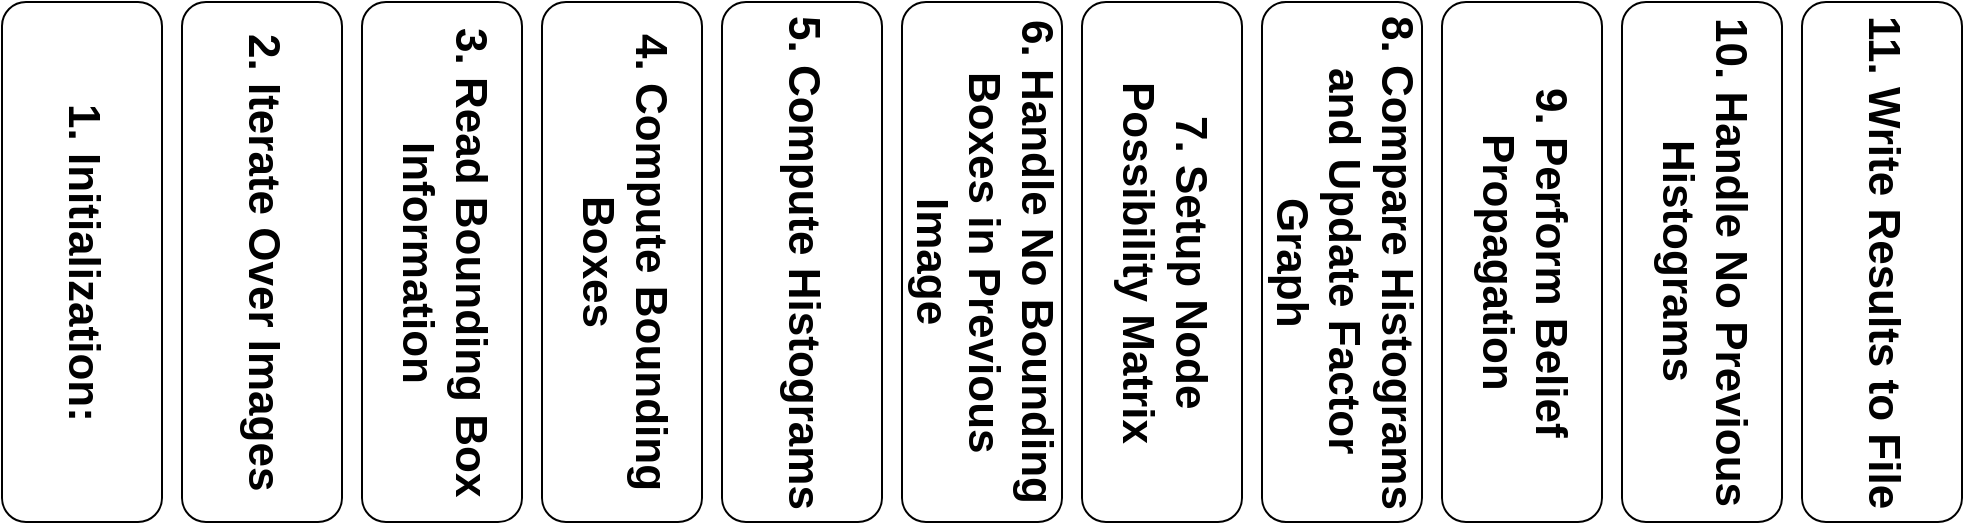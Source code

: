 <mxfile version="24.5.2" type="device">
  <diagram name="Page-1" id="_FZNR4AvaZhK7pDFKjbK">
    <mxGraphModel dx="1434" dy="826" grid="1" gridSize="10" guides="1" tooltips="1" connect="1" arrows="1" fold="1" page="1" pageScale="1" pageWidth="1169" pageHeight="827" math="0" shadow="0">
      <root>
        <mxCell id="0" />
        <mxCell id="1" parent="0" />
        <mxCell id="-bpsZCc79_zcxdWVUBHo-1" value="&lt;b&gt;&lt;font style=&quot;font-size: 22px;&quot;&gt;1. Initialization:&lt;/font&gt;&lt;/b&gt;" style="rounded=1;whiteSpace=wrap;html=1;textDirection=vertical-lr;" vertex="1" parent="1">
          <mxGeometry x="95" y="90" width="80" height="260" as="geometry" />
        </mxCell>
        <mxCell id="-bpsZCc79_zcxdWVUBHo-15" value="&lt;b&gt;&lt;font style=&quot;font-size: 22px;&quot;&gt;2. Iterate Over Images&lt;/font&gt;&lt;/b&gt;" style="rounded=1;whiteSpace=wrap;html=1;textDirection=vertical-lr;" vertex="1" parent="1">
          <mxGeometry x="185" y="90" width="80" height="260" as="geometry" />
        </mxCell>
        <mxCell id="-bpsZCc79_zcxdWVUBHo-16" value="&lt;b&gt;&lt;font style=&quot;font-size: 22px;&quot;&gt;3. Read Bounding Box Information&lt;/font&gt;&lt;/b&gt;" style="rounded=1;whiteSpace=wrap;html=1;textDirection=vertical-rl;" vertex="1" parent="1">
          <mxGeometry x="275" y="90" width="80" height="260" as="geometry" />
        </mxCell>
        <mxCell id="-bpsZCc79_zcxdWVUBHo-17" value="&lt;b&gt;&lt;font style=&quot;font-size: 22px;&quot;&gt;4. Compute Bounding Boxes&lt;/font&gt;&lt;/b&gt;" style="rounded=1;whiteSpace=wrap;html=1;textDirection=vertical-rl;" vertex="1" parent="1">
          <mxGeometry x="365" y="90" width="80" height="260" as="geometry" />
        </mxCell>
        <mxCell id="-bpsZCc79_zcxdWVUBHo-18" value="&lt;b&gt;&lt;font style=&quot;font-size: 22px;&quot;&gt;5. Compute Histograms&lt;/font&gt;&lt;/b&gt;" style="rounded=1;whiteSpace=wrap;html=1;textDirection=vertical-rl;" vertex="1" parent="1">
          <mxGeometry x="455" y="90" width="80" height="260" as="geometry" />
        </mxCell>
        <mxCell id="-bpsZCc79_zcxdWVUBHo-19" value="&lt;b&gt;&lt;font style=&quot;font-size: 22px;&quot;&gt;6. Handle No Bounding Boxes in Previous Image&lt;/font&gt;&lt;/b&gt;" style="rounded=1;whiteSpace=wrap;html=1;textDirection=vertical-rl;" vertex="1" parent="1">
          <mxGeometry x="545" y="90" width="80" height="260" as="geometry" />
        </mxCell>
        <mxCell id="-bpsZCc79_zcxdWVUBHo-20" value="&lt;b&gt;&lt;font style=&quot;font-size: 22px;&quot;&gt;7. Setup Node Possibility Matrix&lt;/font&gt;&lt;/b&gt;" style="rounded=1;whiteSpace=wrap;html=1;textDirection=vertical-rl;" vertex="1" parent="1">
          <mxGeometry x="635" y="90" width="80" height="260" as="geometry" />
        </mxCell>
        <mxCell id="-bpsZCc79_zcxdWVUBHo-21" value="&lt;b&gt;&lt;font style=&quot;font-size: 22px;&quot;&gt;8. Compare Histograms and Update Factor Graph&lt;/font&gt;&lt;/b&gt;" style="rounded=1;whiteSpace=wrap;html=1;textDirection=vertical-rl;" vertex="1" parent="1">
          <mxGeometry x="725" y="90" width="80" height="260" as="geometry" />
        </mxCell>
        <mxCell id="-bpsZCc79_zcxdWVUBHo-22" value="&lt;b&gt;&lt;font style=&quot;font-size: 22px;&quot;&gt;9. Perform Belief Propagation&lt;/font&gt;&lt;/b&gt;" style="rounded=1;whiteSpace=wrap;html=1;textDirection=vertical-rl;" vertex="1" parent="1">
          <mxGeometry x="815" y="90" width="80" height="260" as="geometry" />
        </mxCell>
        <mxCell id="-bpsZCc79_zcxdWVUBHo-23" value="&lt;b&gt;&lt;font style=&quot;font-size: 22px;&quot;&gt;10. Handle No Previous Histograms&lt;/font&gt;&lt;/b&gt;" style="rounded=1;whiteSpace=wrap;html=1;textDirection=vertical-rl;" vertex="1" parent="1">
          <mxGeometry x="905" y="90" width="80" height="260" as="geometry" />
        </mxCell>
        <mxCell id="-bpsZCc79_zcxdWVUBHo-24" value="&lt;b&gt;&lt;font style=&quot;font-size: 22px;&quot;&gt;11. Write Results to File&lt;/font&gt;&lt;/b&gt;" style="rounded=1;whiteSpace=wrap;html=1;textDirection=vertical-rl;" vertex="1" parent="1">
          <mxGeometry x="995" y="90" width="80" height="260" as="geometry" />
        </mxCell>
      </root>
    </mxGraphModel>
  </diagram>
</mxfile>
